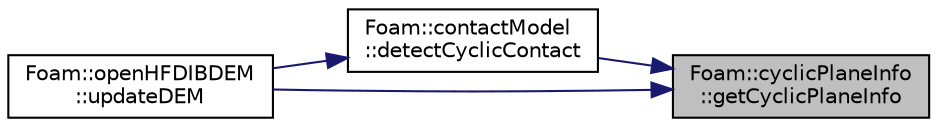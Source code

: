 digraph "Foam::cyclicPlaneInfo::getCyclicPlaneInfo"
{
 // LATEX_PDF_SIZE
  edge [fontname="Helvetica",fontsize="10",labelfontname="Helvetica",labelfontsize="10"];
  node [fontname="Helvetica",fontsize="10",shape=record];
  rankdir="RL";
  Node1 [label="Foam::cyclicPlaneInfo\l::getCyclicPlaneInfo",height=0.2,width=0.4,color="black", fillcolor="grey75", style="filled", fontcolor="black",tooltip=" "];
  Node1 -> Node2 [dir="back",color="midnightblue",fontsize="10",style="solid",fontname="Helvetica"];
  Node2 [label="Foam::contactModel\l::detectCyclicContact",height=0.2,width=0.4,color="black", fillcolor="white", style="filled",URL="$namespaceFoam_1_1contactModel.html#a25325affb6828933a931d35e5a0204a1",tooltip=" "];
  Node2 -> Node3 [dir="back",color="midnightblue",fontsize="10",style="solid",fontname="Helvetica"];
  Node3 [label="Foam::openHFDIBDEM\l::updateDEM",height=0.2,width=0.4,color="black", fillcolor="white", style="filled",URL="$classFoam_1_1openHFDIBDEM.html#a631520a4cab61268624eada0bb3497f0",tooltip=" "];
  Node1 -> Node3 [dir="back",color="midnightblue",fontsize="10",style="solid",fontname="Helvetica"];
}
